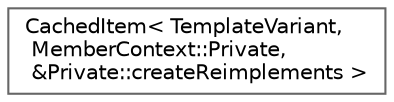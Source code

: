 digraph "Graphical Class Hierarchy"
{
 // INTERACTIVE_SVG=YES
 // LATEX_PDF_SIZE
  bgcolor="transparent";
  edge [fontname=Helvetica,fontsize=10,labelfontname=Helvetica,labelfontsize=10];
  node [fontname=Helvetica,fontsize=10,shape=box,height=0.2,width=0.4];
  rankdir="LR";
  Node0 [id="Node000000",label="CachedItem\< TemplateVariant,\l MemberContext::Private,\l &Private::createReimplements \>",height=0.2,width=0.4,color="grey40", fillcolor="white", style="filled",URL="$d7/dc1/class_cached_item.html",tooltip=" "];
}
